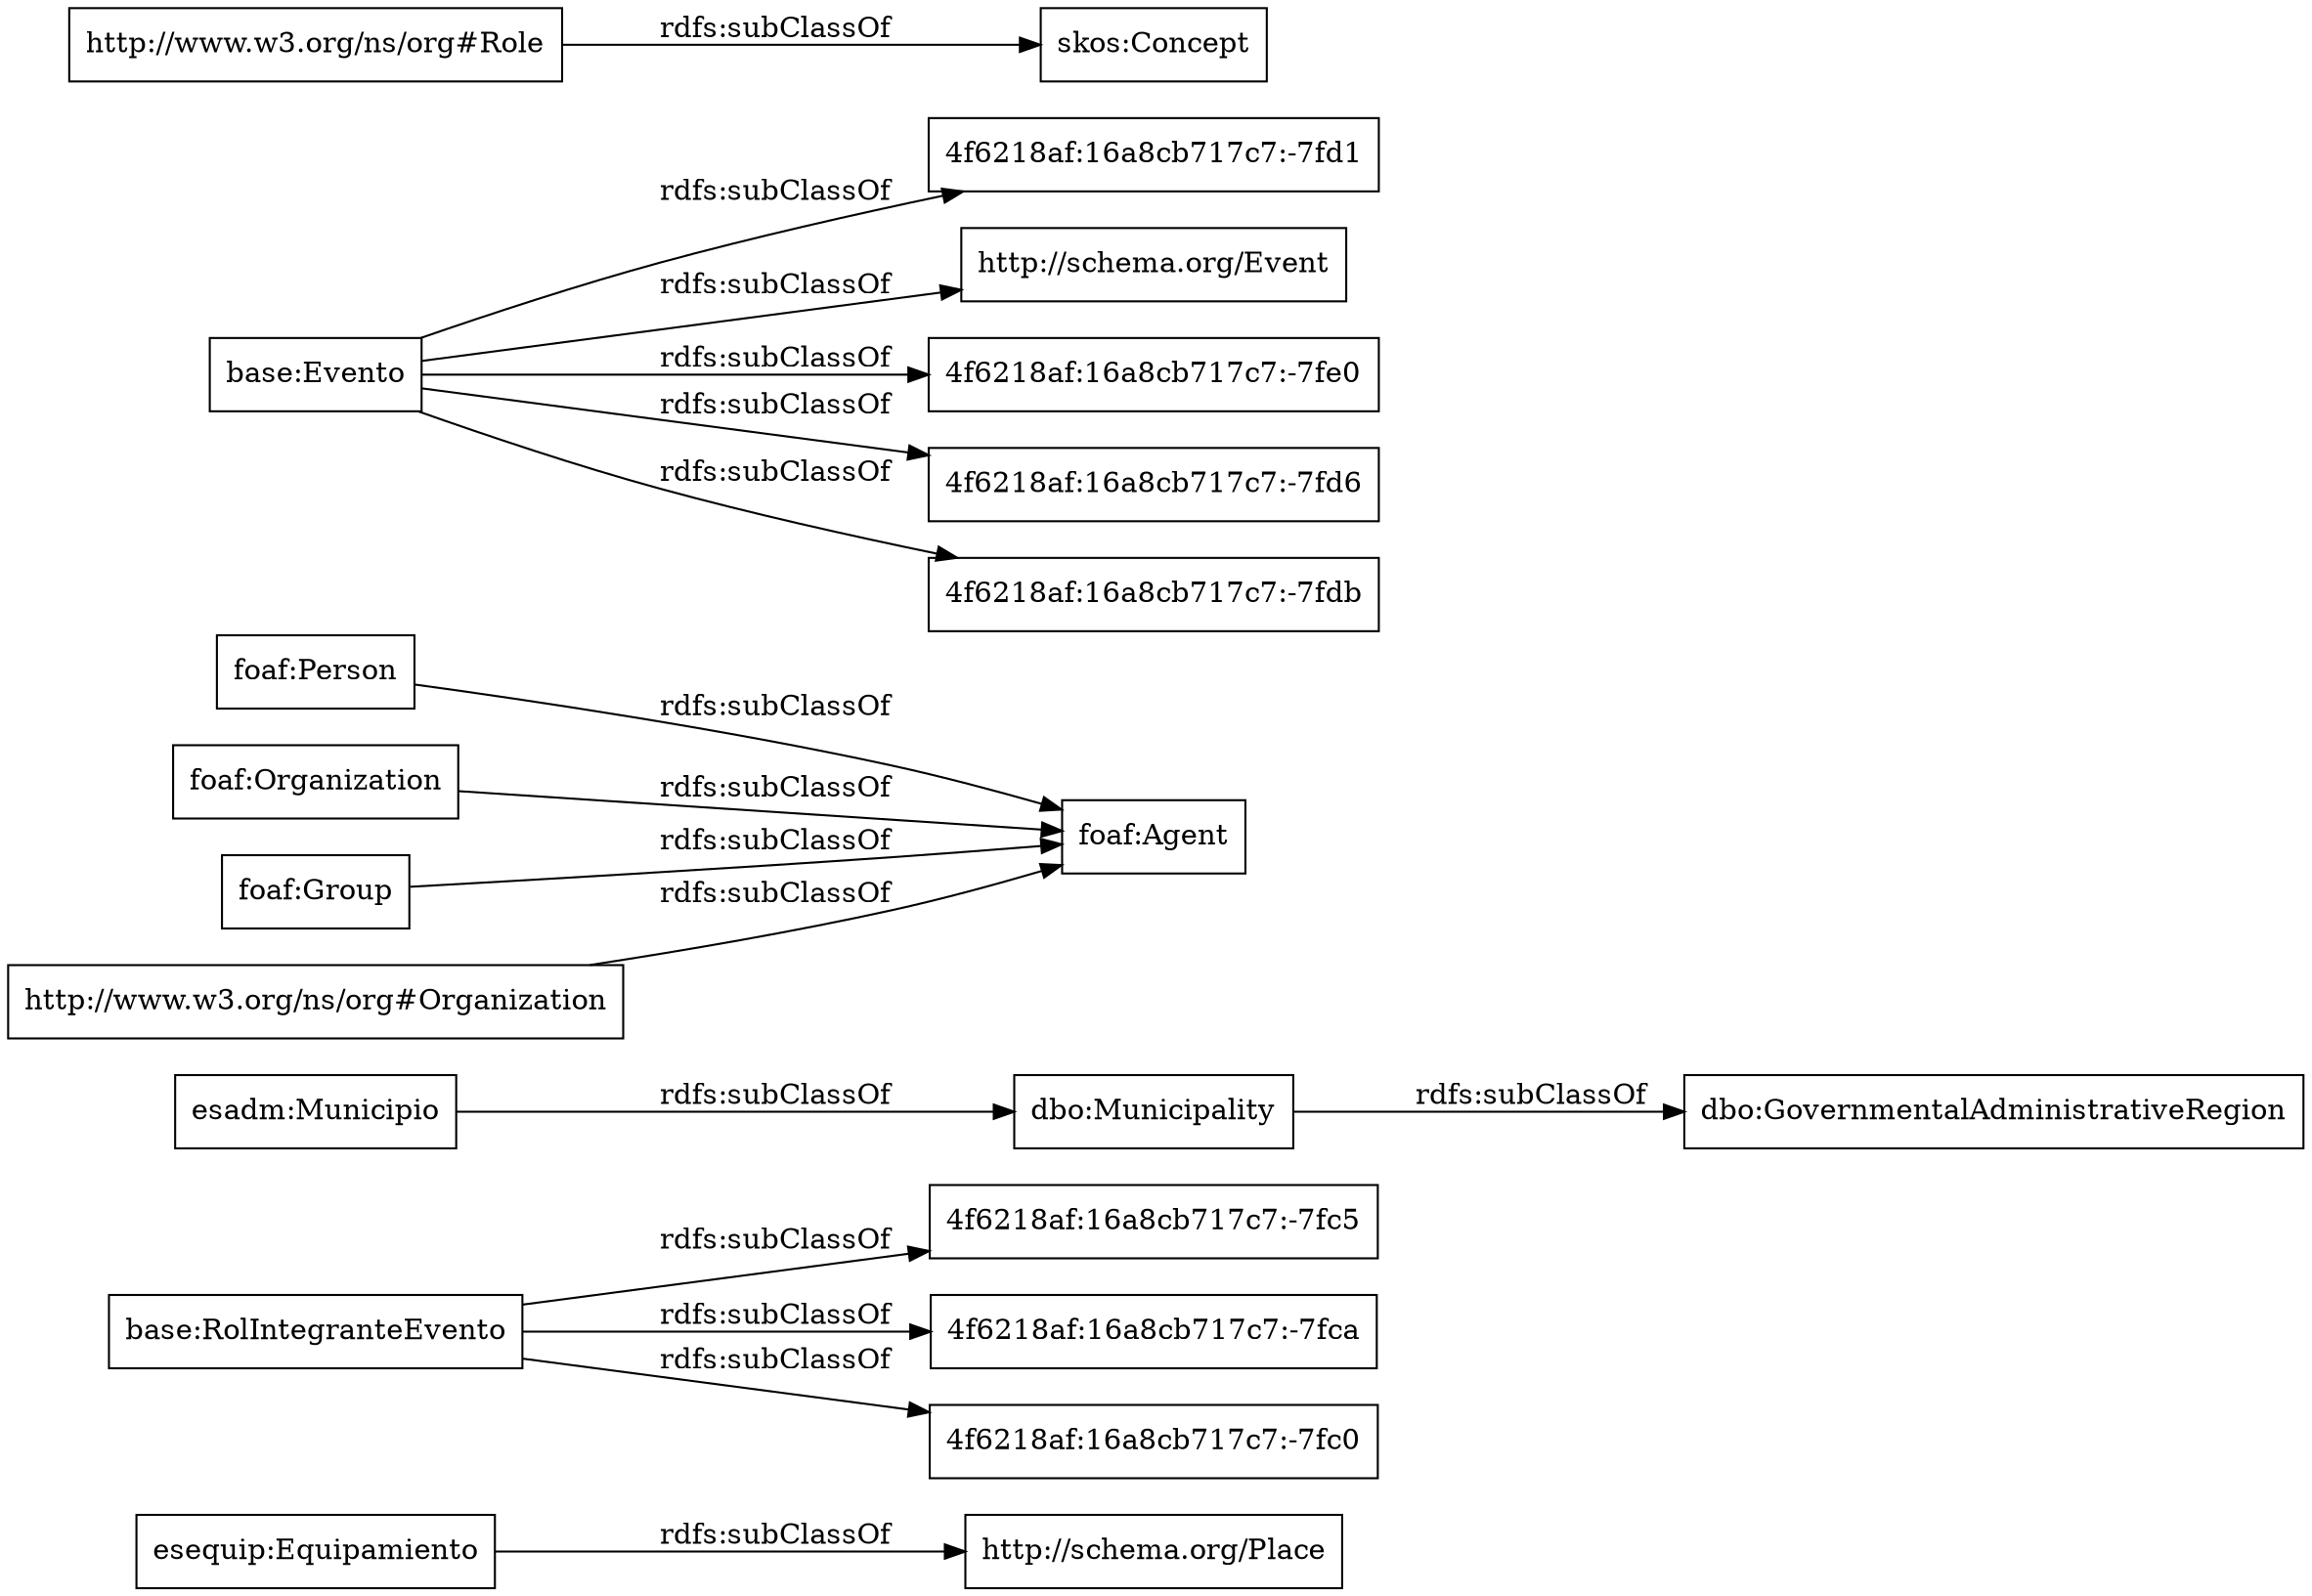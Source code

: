 digraph ar2dtool_diagram { 
rankdir=LR;
size="1000"
node [shape = rectangle, color="black"]; "esequip:Equipamiento" "4f6218af:16a8cb717c7:-7fc5" "dbo:GovernmentalAdministrativeRegion" "foaf:Agent" "base:Evento" "4f6218af:16a8cb717c7:-7fd1" "4f6218af:16a8cb717c7:-7fca" "http://schema.org/Event" "4f6218af:16a8cb717c7:-7fe0" "foaf:Person" "dbo:Municipality" "foaf:Organization" "foaf:Group" "4f6218af:16a8cb717c7:-7fc0" "4f6218af:16a8cb717c7:-7fd6" "skos:Concept" "esadm:Municipio" "http://www.w3.org/ns/org#Role" "http://www.w3.org/ns/org#Organization" "base:RolIntegranteEvento" "4f6218af:16a8cb717c7:-7fdb" "http://schema.org/Place" ; /*classes style*/
	"foaf:Group" -> "foaf:Agent" [ label = "rdfs:subClassOf" ];
	"foaf:Organization" -> "foaf:Agent" [ label = "rdfs:subClassOf" ];
	"http://www.w3.org/ns/org#Organization" -> "foaf:Agent" [ label = "rdfs:subClassOf" ];
	"http://www.w3.org/ns/org#Role" -> "skos:Concept" [ label = "rdfs:subClassOf" ];
	"base:Evento" -> "4f6218af:16a8cb717c7:-7fd1" [ label = "rdfs:subClassOf" ];
	"base:Evento" -> "4f6218af:16a8cb717c7:-7fd6" [ label = "rdfs:subClassOf" ];
	"base:Evento" -> "4f6218af:16a8cb717c7:-7fdb" [ label = "rdfs:subClassOf" ];
	"base:Evento" -> "4f6218af:16a8cb717c7:-7fe0" [ label = "rdfs:subClassOf" ];
	"base:Evento" -> "http://schema.org/Event" [ label = "rdfs:subClassOf" ];
	"foaf:Person" -> "foaf:Agent" [ label = "rdfs:subClassOf" ];
	"dbo:Municipality" -> "dbo:GovernmentalAdministrativeRegion" [ label = "rdfs:subClassOf" ];
	"base:RolIntegranteEvento" -> "4f6218af:16a8cb717c7:-7fc0" [ label = "rdfs:subClassOf" ];
	"base:RolIntegranteEvento" -> "4f6218af:16a8cb717c7:-7fc5" [ label = "rdfs:subClassOf" ];
	"base:RolIntegranteEvento" -> "4f6218af:16a8cb717c7:-7fca" [ label = "rdfs:subClassOf" ];
	"esequip:Equipamiento" -> "http://schema.org/Place" [ label = "rdfs:subClassOf" ];
	"esadm:Municipio" -> "dbo:Municipality" [ label = "rdfs:subClassOf" ];

}
